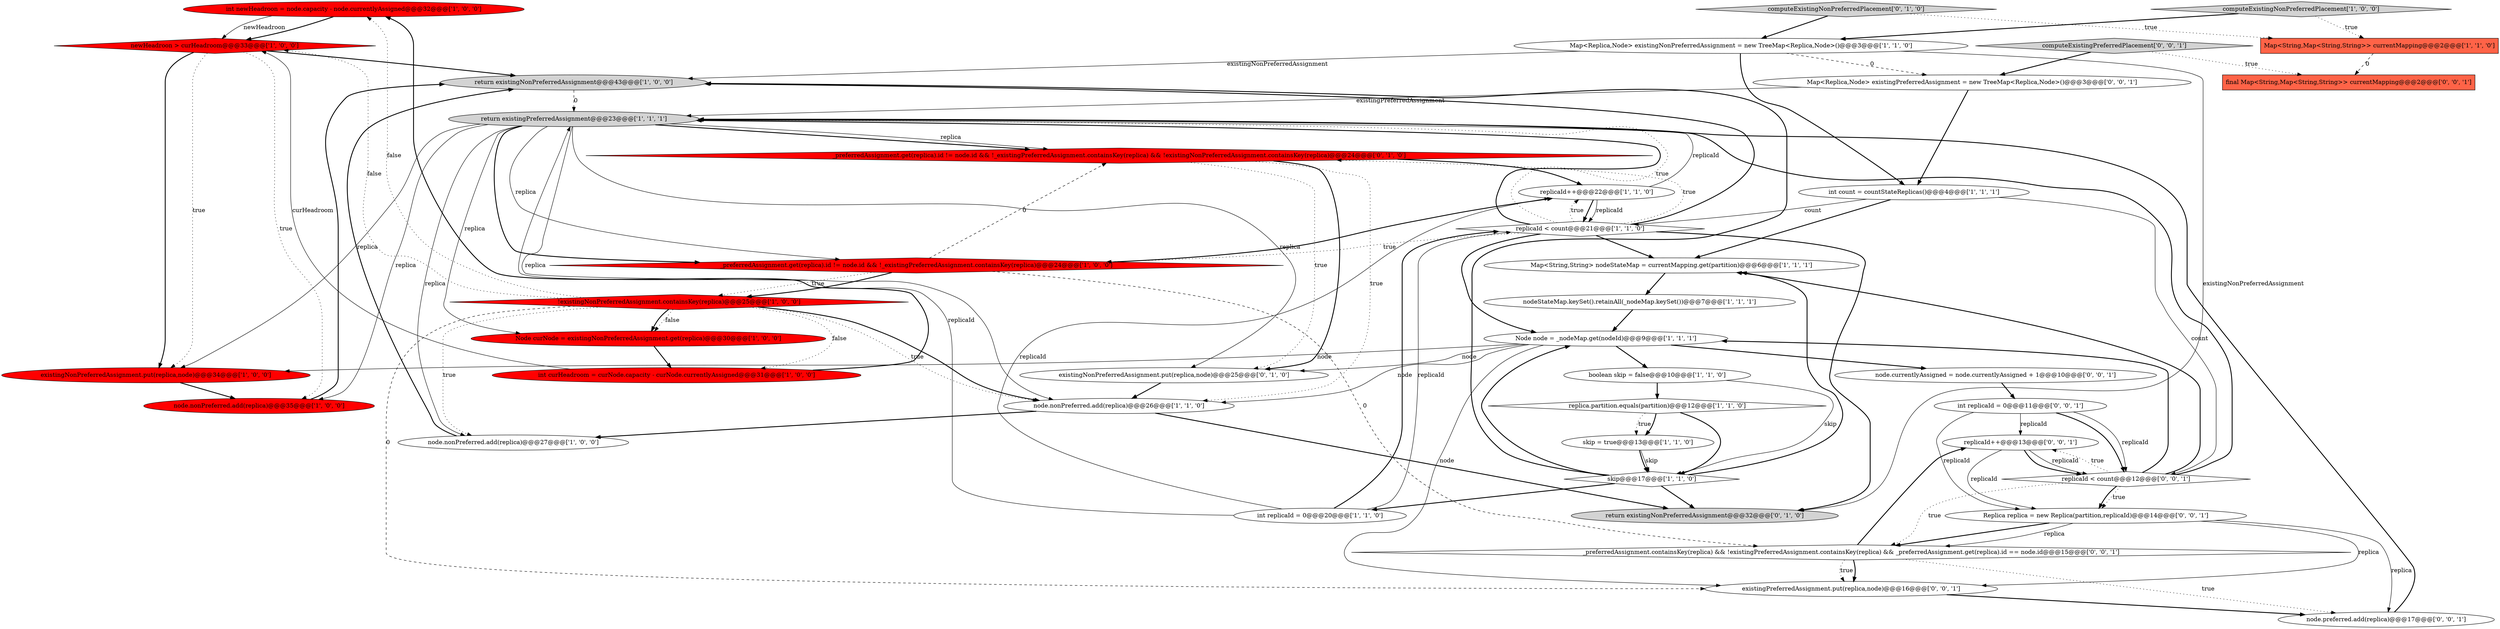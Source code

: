 digraph {
9 [style = filled, label = "int newHeadroon = node.capacity - node.currentlyAssigned@@@32@@@['1', '0', '0']", fillcolor = red, shape = ellipse image = "AAA1AAABBB1BBB"];
13 [style = filled, label = "skip@@@17@@@['1', '1', '0']", fillcolor = white, shape = diamond image = "AAA0AAABBB1BBB"];
8 [style = filled, label = "return existingNonPreferredAssignment@@@43@@@['1', '0', '0']", fillcolor = lightgray, shape = ellipse image = "AAA0AAABBB1BBB"];
31 [style = filled, label = "computeExistingPreferredPlacement['0', '0', '1']", fillcolor = lightgray, shape = diamond image = "AAA0AAABBB3BBB"];
3 [style = filled, label = "boolean skip = false@@@10@@@['1', '1', '0']", fillcolor = white, shape = ellipse image = "AAA0AAABBB1BBB"];
7 [style = filled, label = "node.nonPreferred.add(replica)@@@35@@@['1', '0', '0']", fillcolor = red, shape = ellipse image = "AAA1AAABBB1BBB"];
5 [style = filled, label = "nodeStateMap.keySet().retainAll(_nodeMap.keySet())@@@7@@@['1', '1', '1']", fillcolor = white, shape = ellipse image = "AAA0AAABBB1BBB"];
40 [style = filled, label = "replicaId++@@@13@@@['0', '0', '1']", fillcolor = white, shape = ellipse image = "AAA0AAABBB3BBB"];
19 [style = filled, label = "computeExistingNonPreferredPlacement['1', '0', '0']", fillcolor = lightgray, shape = diamond image = "AAA0AAABBB1BBB"];
23 [style = filled, label = "Map<String,String> nodeStateMap = currentMapping.get(partition)@@@6@@@['1', '1', '1']", fillcolor = white, shape = ellipse image = "AAA0AAABBB1BBB"];
24 [style = filled, label = "Map<String,Map<String,String>> currentMapping@@@2@@@['1', '1', '0']", fillcolor = tomato, shape = box image = "AAA0AAABBB1BBB"];
28 [style = filled, label = "computeExistingNonPreferredPlacement['0', '1', '0']", fillcolor = lightgray, shape = diamond image = "AAA0AAABBB2BBB"];
0 [style = filled, label = "node.nonPreferred.add(replica)@@@26@@@['1', '1', '0']", fillcolor = white, shape = ellipse image = "AAA0AAABBB1BBB"];
15 [style = filled, label = "node.nonPreferred.add(replica)@@@27@@@['1', '0', '0']", fillcolor = white, shape = ellipse image = "AAA0AAABBB1BBB"];
36 [style = filled, label = "Map<Replica,Node> existingPreferredAssignment = new TreeMap<Replica,Node>()@@@3@@@['0', '0', '1']", fillcolor = white, shape = ellipse image = "AAA0AAABBB3BBB"];
34 [style = filled, label = "_preferredAssignment.containsKey(replica) && !existingPreferredAssignment.containsKey(replica) && _preferredAssignment.get(replica).id == node.id@@@15@@@['0', '0', '1']", fillcolor = white, shape = diamond image = "AAA0AAABBB3BBB"];
32 [style = filled, label = "int replicaId = 0@@@11@@@['0', '0', '1']", fillcolor = white, shape = ellipse image = "AAA0AAABBB3BBB"];
12 [style = filled, label = "return existingPreferredAssignment@@@23@@@['1', '1', '1']", fillcolor = lightgray, shape = ellipse image = "AAA0AAABBB1BBB"];
29 [style = filled, label = "_preferredAssignment.get(replica).id != node.id && !_existingPreferredAssignment.containsKey(replica) && !existingNonPreferredAssignment.containsKey(replica)@@@24@@@['0', '1', '0']", fillcolor = red, shape = diamond image = "AAA1AAABBB2BBB"];
18 [style = filled, label = "skip = true@@@13@@@['1', '1', '0']", fillcolor = white, shape = ellipse image = "AAA0AAABBB1BBB"];
27 [style = filled, label = "existingNonPreferredAssignment.put(replica,node)@@@25@@@['0', '1', '0']", fillcolor = white, shape = ellipse image = "AAA0AAABBB2BBB"];
1 [style = filled, label = "_preferredAssignment.get(replica).id != node.id && !_existingPreferredAssignment.containsKey(replica)@@@24@@@['1', '0', '0']", fillcolor = red, shape = diamond image = "AAA1AAABBB1BBB"];
21 [style = filled, label = "replica.partition.equals(partition)@@@12@@@['1', '1', '0']", fillcolor = white, shape = diamond image = "AAA0AAABBB1BBB"];
6 [style = filled, label = "Node curNode = existingNonPreferredAssignment.get(replica)@@@30@@@['1', '0', '0']", fillcolor = red, shape = ellipse image = "AAA1AAABBB1BBB"];
30 [style = filled, label = "node.currentlyAssigned = node.currentlyAssigned + 1@@@10@@@['0', '0', '1']", fillcolor = white, shape = ellipse image = "AAA0AAABBB3BBB"];
33 [style = filled, label = "Replica replica = new Replica(partition,replicaId)@@@14@@@['0', '0', '1']", fillcolor = white, shape = ellipse image = "AAA0AAABBB3BBB"];
37 [style = filled, label = "replicaId < count@@@12@@@['0', '0', '1']", fillcolor = white, shape = diamond image = "AAA0AAABBB3BBB"];
22 [style = filled, label = "Node node = _nodeMap.get(nodeId)@@@9@@@['1', '1', '1']", fillcolor = white, shape = ellipse image = "AAA0AAABBB1BBB"];
35 [style = filled, label = "existingPreferredAssignment.put(replica,node)@@@16@@@['0', '0', '1']", fillcolor = white, shape = ellipse image = "AAA0AAABBB3BBB"];
2 [style = filled, label = "newHeadroon > curHeadroom@@@33@@@['1', '0', '0']", fillcolor = red, shape = diamond image = "AAA1AAABBB1BBB"];
25 [style = filled, label = "int replicaId = 0@@@20@@@['1', '1', '0']", fillcolor = white, shape = ellipse image = "AAA0AAABBB1BBB"];
39 [style = filled, label = "node.preferred.add(replica)@@@17@@@['0', '0', '1']", fillcolor = white, shape = ellipse image = "AAA0AAABBB3BBB"];
20 [style = filled, label = "replicaId < count@@@21@@@['1', '1', '0']", fillcolor = white, shape = diamond image = "AAA0AAABBB1BBB"];
17 [style = filled, label = "int curHeadroom = curNode.capacity - curNode.currentlyAssigned@@@31@@@['1', '0', '0']", fillcolor = red, shape = ellipse image = "AAA1AAABBB1BBB"];
16 [style = filled, label = "Map<Replica,Node> existingNonPreferredAssignment = new TreeMap<Replica,Node>()@@@3@@@['1', '1', '0']", fillcolor = white, shape = ellipse image = "AAA0AAABBB1BBB"];
10 [style = filled, label = "int count = countStateReplicas()@@@4@@@['1', '1', '1']", fillcolor = white, shape = ellipse image = "AAA0AAABBB1BBB"];
38 [style = filled, label = "final Map<String,Map<String,String>> currentMapping@@@2@@@['0', '0', '1']", fillcolor = tomato, shape = box image = "AAA0AAABBB3BBB"];
11 [style = filled, label = "existingNonPreferredAssignment.put(replica,node)@@@34@@@['1', '0', '0']", fillcolor = red, shape = ellipse image = "AAA1AAABBB1BBB"];
4 [style = filled, label = "replicaId++@@@22@@@['1', '1', '0']", fillcolor = white, shape = ellipse image = "AAA0AAABBB1BBB"];
14 [style = filled, label = "!existingNonPreferredAssignment.containsKey(replica)@@@25@@@['1', '0', '0']", fillcolor = red, shape = diamond image = "AAA1AAABBB1BBB"];
26 [style = filled, label = "return existingNonPreferredAssignment@@@32@@@['0', '1', '0']", fillcolor = lightgray, shape = ellipse image = "AAA0AAABBB2BBB"];
4->20 [style = solid, label="replicaId"];
12->0 [style = solid, label="replica"];
14->17 [style = dotted, label="false"];
18->13 [style = solid, label="skip"];
32->37 [style = bold, label=""];
12->15 [style = solid, label="replica"];
14->0 [style = dotted, label="true"];
21->18 [style = dotted, label="true"];
20->26 [style = bold, label=""];
25->12 [style = solid, label="replicaId"];
40->33 [style = solid, label="replicaId"];
17->9 [style = bold, label=""];
14->2 [style = dotted, label="false"];
8->12 [style = dashed, label="0"];
12->11 [style = solid, label="replica"];
22->11 [style = solid, label="node"];
7->8 [style = bold, label=""];
21->18 [style = bold, label=""];
0->15 [style = bold, label=""];
22->30 [style = bold, label=""];
25->20 [style = solid, label="replicaId"];
2->11 [style = dotted, label="true"];
13->22 [style = bold, label=""];
37->33 [style = bold, label=""];
40->37 [style = bold, label=""];
21->13 [style = bold, label=""];
13->25 [style = bold, label=""];
1->4 [style = bold, label=""];
32->33 [style = solid, label="replicaId"];
27->0 [style = bold, label=""];
9->2 [style = bold, label=""];
1->34 [style = dashed, label="0"];
12->6 [style = solid, label="replica"];
12->1 [style = bold, label=""];
29->27 [style = bold, label=""];
12->27 [style = solid, label="replica"];
16->26 [style = solid, label="existingNonPreferredAssignment"];
20->8 [style = bold, label=""];
12->29 [style = bold, label=""];
14->9 [style = dotted, label="false"];
14->6 [style = dotted, label="false"];
20->23 [style = bold, label=""];
28->24 [style = dotted, label="true"];
32->37 [style = solid, label="replicaId"];
39->12 [style = bold, label=""];
14->35 [style = dashed, label="0"];
34->35 [style = bold, label=""];
33->35 [style = solid, label="replica"];
5->22 [style = bold, label=""];
14->6 [style = bold, label=""];
24->38 [style = dashed, label="0"];
6->17 [style = bold, label=""];
29->0 [style = dotted, label="true"];
12->1 [style = solid, label="replica"];
23->5 [style = bold, label=""];
34->40 [style = bold, label=""];
12->29 [style = solid, label="replica"];
35->39 [style = bold, label=""];
31->36 [style = bold, label=""];
30->32 [style = bold, label=""];
19->24 [style = dotted, label="true"];
3->13 [style = solid, label="skip"];
37->12 [style = bold, label=""];
34->39 [style = dotted, label="true"];
19->16 [style = bold, label=""];
37->22 [style = bold, label=""];
25->20 [style = bold, label=""];
20->1 [style = dotted, label="true"];
25->4 [style = solid, label="replicaId"];
34->35 [style = dotted, label="true"];
13->26 [style = bold, label=""];
10->23 [style = bold, label=""];
20->4 [style = dotted, label="true"];
22->35 [style = solid, label="node"];
16->8 [style = solid, label="existingNonPreferredAssignment"];
4->20 [style = bold, label=""];
33->34 [style = solid, label="replica"];
16->36 [style = dashed, label="0"];
33->39 [style = solid, label="replica"];
36->12 [style = solid, label="existingPreferredAssignment"];
3->21 [style = bold, label=""];
37->34 [style = dotted, label="true"];
10->20 [style = solid, label="count"];
15->8 [style = bold, label=""];
2->11 [style = bold, label=""];
17->2 [style = solid, label="curHeadroom"];
9->2 [style = solid, label="newHeadroon"];
36->10 [style = bold, label=""];
37->33 [style = dotted, label="true"];
29->4 [style = bold, label=""];
0->26 [style = bold, label=""];
16->10 [style = bold, label=""];
29->27 [style = dotted, label="true"];
22->0 [style = solid, label="node"];
40->37 [style = solid, label="replicaId"];
1->29 [style = dashed, label="0"];
1->14 [style = dotted, label="true"];
37->23 [style = bold, label=""];
28->16 [style = bold, label=""];
20->22 [style = bold, label=""];
22->3 [style = bold, label=""];
14->15 [style = dotted, label="true"];
14->0 [style = bold, label=""];
20->29 [style = dotted, label="true"];
32->40 [style = solid, label="replicaId"];
2->7 [style = dotted, label="true"];
31->38 [style = dotted, label="true"];
20->12 [style = bold, label=""];
10->37 [style = solid, label="count"];
13->23 [style = bold, label=""];
18->13 [style = bold, label=""];
12->7 [style = solid, label="replica"];
1->14 [style = bold, label=""];
22->27 [style = solid, label="node"];
20->12 [style = dotted, label="true"];
4->12 [style = solid, label="replicaId"];
13->8 [style = bold, label=""];
37->40 [style = dotted, label="true"];
33->34 [style = bold, label=""];
11->7 [style = bold, label=""];
2->8 [style = bold, label=""];
}

